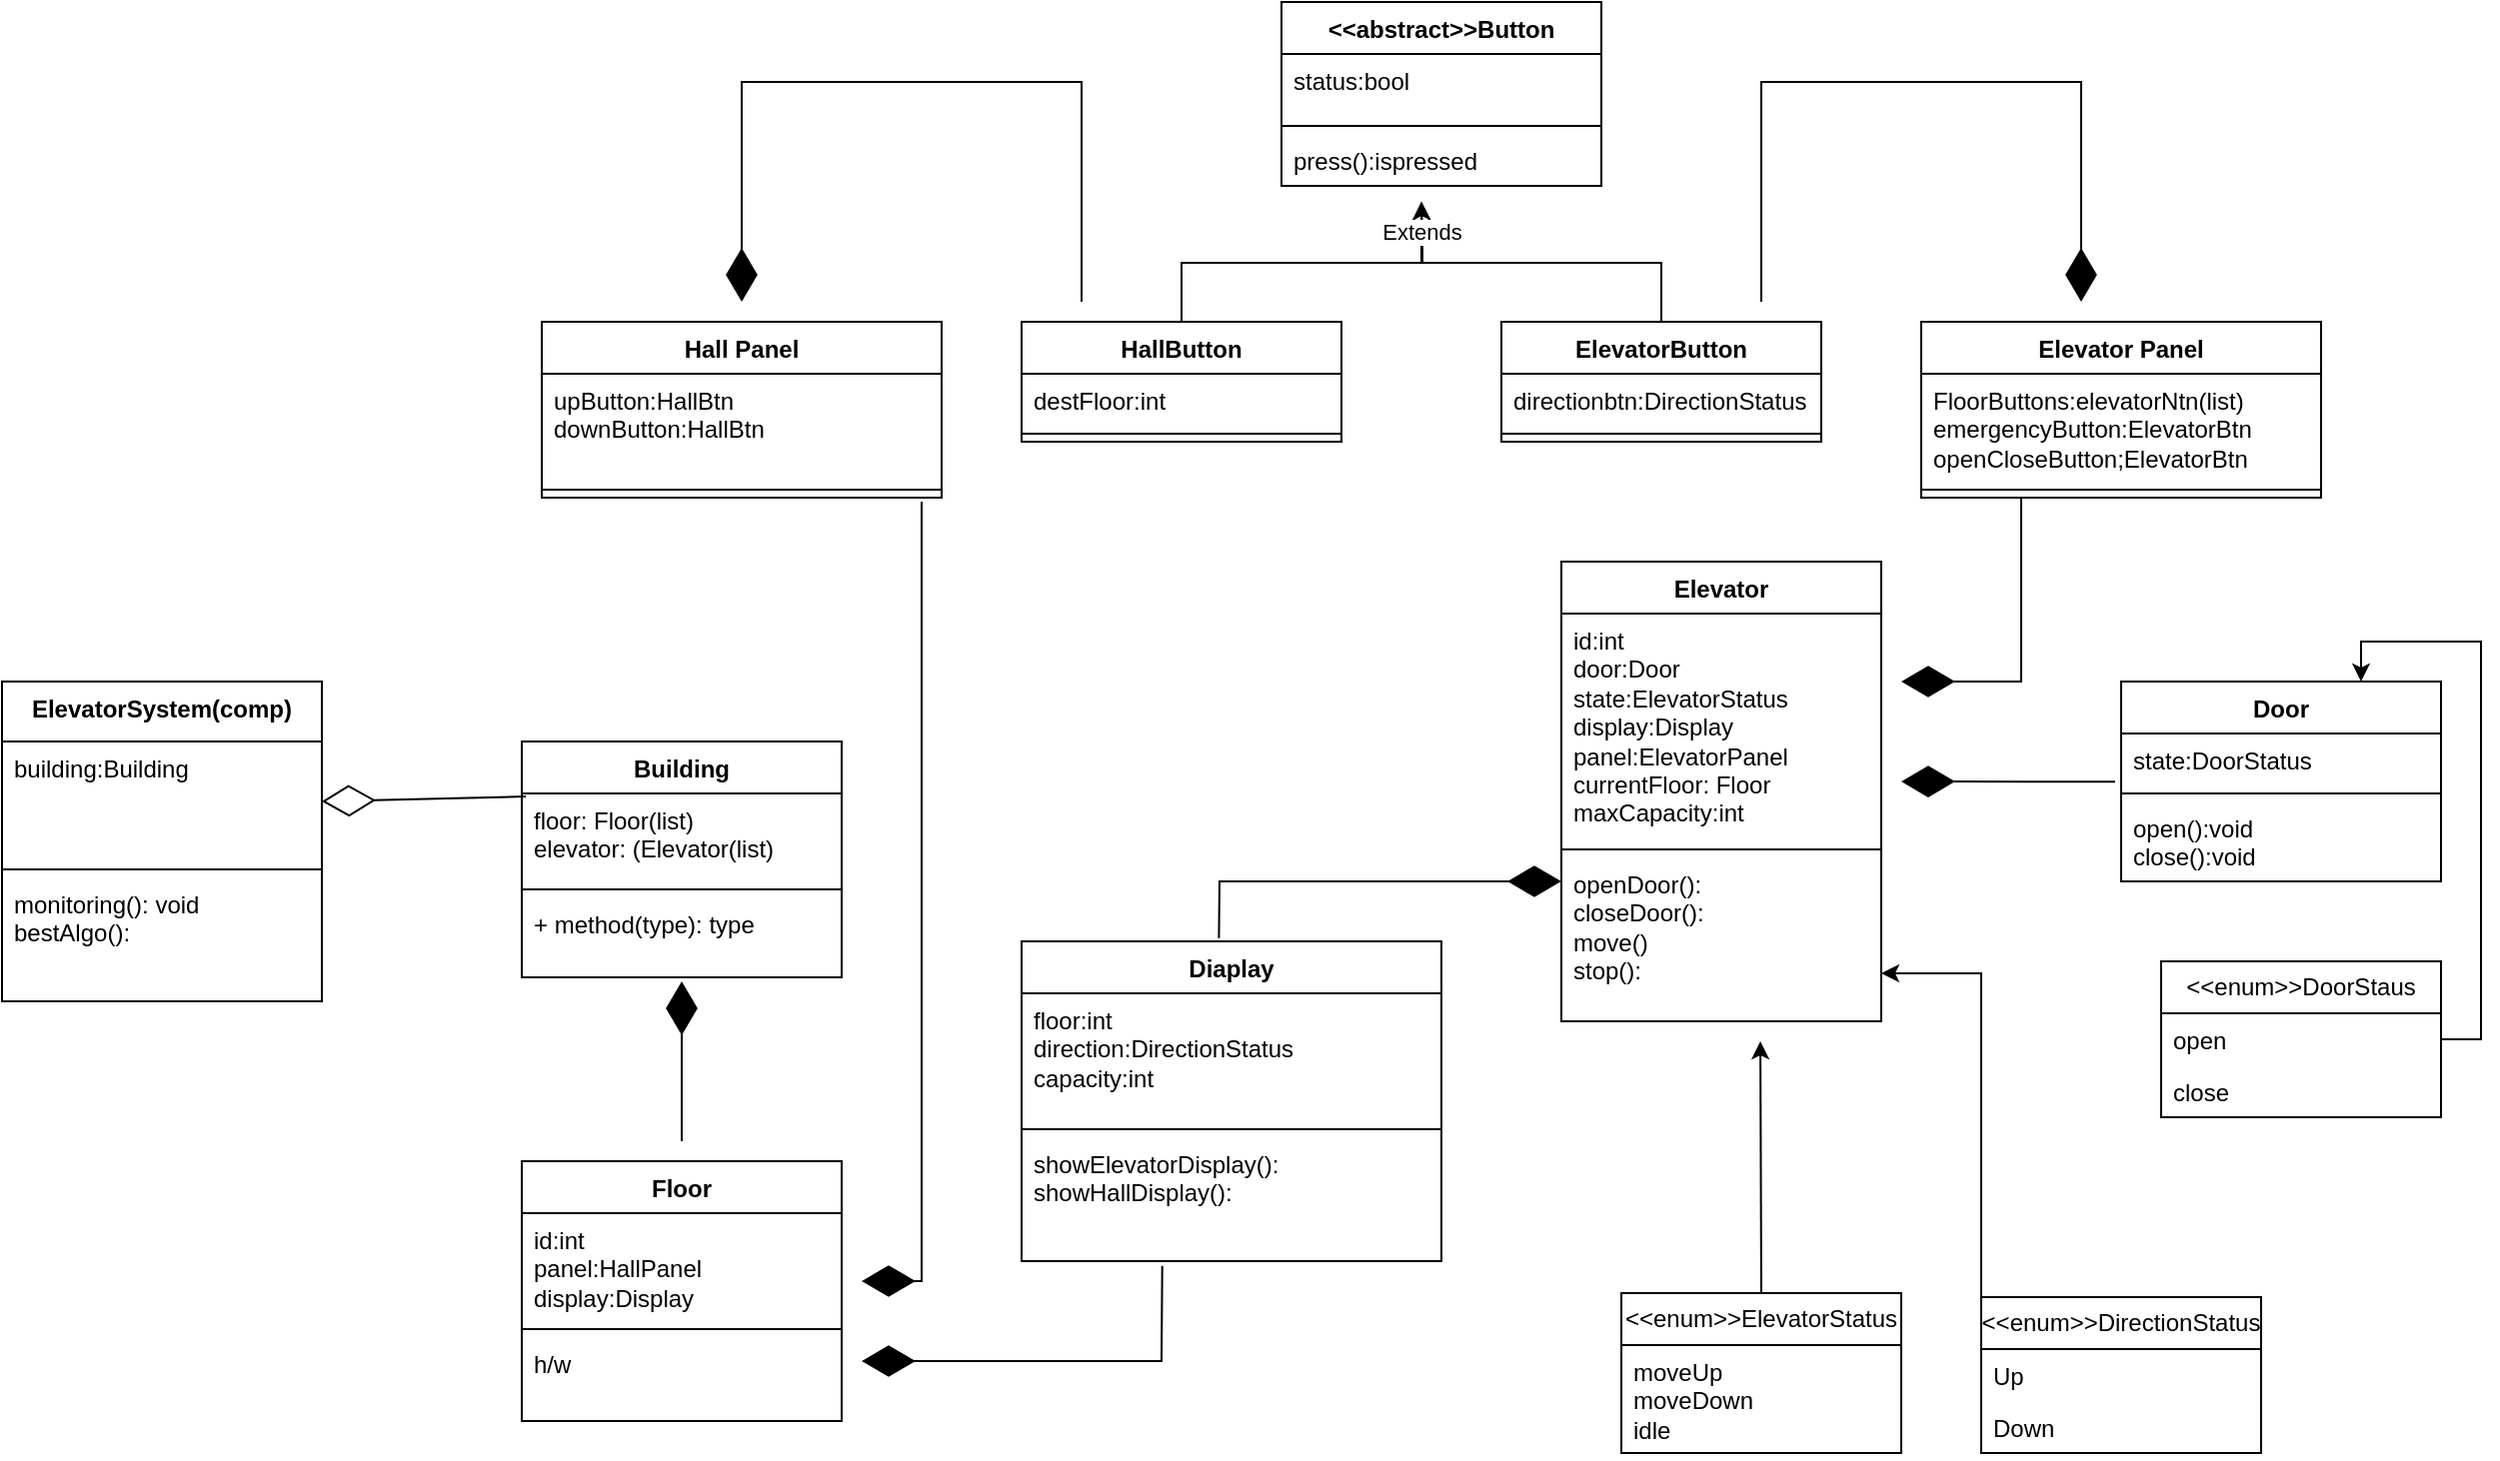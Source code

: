 <mxfile version="26.0.7">
  <diagram name="Page-1" id="D6YKMWx2ufXS45xz53ee">
    <mxGraphModel dx="2012" dy="1242" grid="1" gridSize="10" guides="1" tooltips="1" connect="1" arrows="1" fold="1" page="1" pageScale="1" pageWidth="850" pageHeight="1100" math="0" shadow="0">
      <root>
        <mxCell id="0" />
        <mxCell id="1" parent="0" />
        <mxCell id="-eGueH6JFsxDdruuyKQD-1" value="&amp;lt;&amp;lt;abstract&amp;gt;&amp;gt;Button&lt;div&gt;&lt;br&gt;&lt;/div&gt;" style="swimlane;fontStyle=1;align=center;verticalAlign=top;childLayout=stackLayout;horizontal=1;startSize=26;horizontalStack=0;resizeParent=1;resizeParentMax=0;resizeLast=0;collapsible=1;marginBottom=0;whiteSpace=wrap;html=1;" vertex="1" parent="1">
          <mxGeometry x="150" y="280" width="160" height="92" as="geometry" />
        </mxCell>
        <mxCell id="-eGueH6JFsxDdruuyKQD-2" value="status:bool" style="text;strokeColor=none;fillColor=none;align=left;verticalAlign=top;spacingLeft=4;spacingRight=4;overflow=hidden;rotatable=0;points=[[0,0.5],[1,0.5]];portConstraint=eastwest;whiteSpace=wrap;html=1;" vertex="1" parent="-eGueH6JFsxDdruuyKQD-1">
          <mxGeometry y="26" width="160" height="32" as="geometry" />
        </mxCell>
        <mxCell id="-eGueH6JFsxDdruuyKQD-3" value="" style="line;strokeWidth=1;fillColor=none;align=left;verticalAlign=middle;spacingTop=-1;spacingLeft=3;spacingRight=3;rotatable=0;labelPosition=right;points=[];portConstraint=eastwest;strokeColor=inherit;" vertex="1" parent="-eGueH6JFsxDdruuyKQD-1">
          <mxGeometry y="58" width="160" height="8" as="geometry" />
        </mxCell>
        <mxCell id="-eGueH6JFsxDdruuyKQD-4" value="press():ispressed&lt;div&gt;&lt;br&gt;&lt;/div&gt;" style="text;strokeColor=none;fillColor=none;align=left;verticalAlign=top;spacingLeft=4;spacingRight=4;overflow=hidden;rotatable=0;points=[[0,0.5],[1,0.5]];portConstraint=eastwest;whiteSpace=wrap;html=1;" vertex="1" parent="-eGueH6JFsxDdruuyKQD-1">
          <mxGeometry y="66" width="160" height="26" as="geometry" />
        </mxCell>
        <mxCell id="-eGueH6JFsxDdruuyKQD-13" style="edgeStyle=orthogonalEdgeStyle;rounded=0;orthogonalLoop=1;jettySize=auto;html=1;exitX=0.5;exitY=0;exitDx=0;exitDy=0;" edge="1" parent="1" source="-eGueH6JFsxDdruuyKQD-5">
          <mxGeometry relative="1" as="geometry">
            <mxPoint x="220" y="380" as="targetPoint" />
          </mxGeometry>
        </mxCell>
        <mxCell id="-eGueH6JFsxDdruuyKQD-5" value="HallButton" style="swimlane;fontStyle=1;align=center;verticalAlign=top;childLayout=stackLayout;horizontal=1;startSize=26;horizontalStack=0;resizeParent=1;resizeParentMax=0;resizeLast=0;collapsible=1;marginBottom=0;whiteSpace=wrap;html=1;" vertex="1" parent="1">
          <mxGeometry x="20" y="440" width="160" height="60" as="geometry" />
        </mxCell>
        <mxCell id="-eGueH6JFsxDdruuyKQD-6" value="destFloor:int" style="text;strokeColor=none;fillColor=none;align=left;verticalAlign=top;spacingLeft=4;spacingRight=4;overflow=hidden;rotatable=0;points=[[0,0.5],[1,0.5]];portConstraint=eastwest;whiteSpace=wrap;html=1;" vertex="1" parent="-eGueH6JFsxDdruuyKQD-5">
          <mxGeometry y="26" width="160" height="26" as="geometry" />
        </mxCell>
        <mxCell id="-eGueH6JFsxDdruuyKQD-7" value="" style="line;strokeWidth=1;fillColor=none;align=left;verticalAlign=middle;spacingTop=-1;spacingLeft=3;spacingRight=3;rotatable=0;labelPosition=right;points=[];portConstraint=eastwest;strokeColor=inherit;" vertex="1" parent="-eGueH6JFsxDdruuyKQD-5">
          <mxGeometry y="52" width="160" height="8" as="geometry" />
        </mxCell>
        <mxCell id="-eGueH6JFsxDdruuyKQD-14" style="edgeStyle=orthogonalEdgeStyle;rounded=0;orthogonalLoop=1;jettySize=auto;html=1;exitX=0.5;exitY=0;exitDx=0;exitDy=0;" edge="1" parent="1" source="-eGueH6JFsxDdruuyKQD-9">
          <mxGeometry relative="1" as="geometry">
            <mxPoint x="220" y="380" as="targetPoint" />
          </mxGeometry>
        </mxCell>
        <mxCell id="-eGueH6JFsxDdruuyKQD-9" value="ElevatorButton" style="swimlane;fontStyle=1;align=center;verticalAlign=top;childLayout=stackLayout;horizontal=1;startSize=26;horizontalStack=0;resizeParent=1;resizeParentMax=0;resizeLast=0;collapsible=1;marginBottom=0;whiteSpace=wrap;html=1;" vertex="1" parent="1">
          <mxGeometry x="260" y="440" width="160" height="60" as="geometry" />
        </mxCell>
        <mxCell id="-eGueH6JFsxDdruuyKQD-10" value="directionbtn:DirectionStatus" style="text;strokeColor=none;fillColor=none;align=left;verticalAlign=top;spacingLeft=4;spacingRight=4;overflow=hidden;rotatable=0;points=[[0,0.5],[1,0.5]];portConstraint=eastwest;whiteSpace=wrap;html=1;" vertex="1" parent="-eGueH6JFsxDdruuyKQD-9">
          <mxGeometry y="26" width="160" height="26" as="geometry" />
        </mxCell>
        <mxCell id="-eGueH6JFsxDdruuyKQD-11" value="" style="line;strokeWidth=1;fillColor=none;align=left;verticalAlign=middle;spacingTop=-1;spacingLeft=3;spacingRight=3;rotatable=0;labelPosition=right;points=[];portConstraint=eastwest;strokeColor=inherit;" vertex="1" parent="-eGueH6JFsxDdruuyKQD-9">
          <mxGeometry y="52" width="160" height="8" as="geometry" />
        </mxCell>
        <mxCell id="-eGueH6JFsxDdruuyKQD-15" value="Elevator Panel" style="swimlane;fontStyle=1;align=center;verticalAlign=top;childLayout=stackLayout;horizontal=1;startSize=26;horizontalStack=0;resizeParent=1;resizeParentMax=0;resizeLast=0;collapsible=1;marginBottom=0;whiteSpace=wrap;html=1;" vertex="1" parent="1">
          <mxGeometry x="470" y="440" width="200" height="88" as="geometry" />
        </mxCell>
        <mxCell id="-eGueH6JFsxDdruuyKQD-16" value="FloorButtons:elevatorNtn(list)&lt;div&gt;emergencyButton:ElevatorBtn&lt;/div&gt;&lt;div&gt;openCloseButton;ElevatorBtn&lt;/div&gt;" style="text;strokeColor=none;fillColor=none;align=left;verticalAlign=top;spacingLeft=4;spacingRight=4;overflow=hidden;rotatable=0;points=[[0,0.5],[1,0.5]];portConstraint=eastwest;whiteSpace=wrap;html=1;" vertex="1" parent="-eGueH6JFsxDdruuyKQD-15">
          <mxGeometry y="26" width="200" height="54" as="geometry" />
        </mxCell>
        <mxCell id="-eGueH6JFsxDdruuyKQD-17" value="" style="line;strokeWidth=1;fillColor=none;align=left;verticalAlign=middle;spacingTop=-1;spacingLeft=3;spacingRight=3;rotatable=0;labelPosition=right;points=[];portConstraint=eastwest;strokeColor=inherit;" vertex="1" parent="-eGueH6JFsxDdruuyKQD-15">
          <mxGeometry y="80" width="200" height="8" as="geometry" />
        </mxCell>
        <mxCell id="-eGueH6JFsxDdruuyKQD-19" value="Hall Panel" style="swimlane;fontStyle=1;align=center;verticalAlign=top;childLayout=stackLayout;horizontal=1;startSize=26;horizontalStack=0;resizeParent=1;resizeParentMax=0;resizeLast=0;collapsible=1;marginBottom=0;whiteSpace=wrap;html=1;" vertex="1" parent="1">
          <mxGeometry x="-220" y="440" width="200" height="88" as="geometry" />
        </mxCell>
        <mxCell id="-eGueH6JFsxDdruuyKQD-20" value="upButton:HallBtn&lt;div&gt;downButton:HallBtn&lt;/div&gt;" style="text;strokeColor=none;fillColor=none;align=left;verticalAlign=top;spacingLeft=4;spacingRight=4;overflow=hidden;rotatable=0;points=[[0,0.5],[1,0.5]];portConstraint=eastwest;whiteSpace=wrap;html=1;" vertex="1" parent="-eGueH6JFsxDdruuyKQD-19">
          <mxGeometry y="26" width="200" height="54" as="geometry" />
        </mxCell>
        <mxCell id="-eGueH6JFsxDdruuyKQD-21" value="" style="line;strokeWidth=1;fillColor=none;align=left;verticalAlign=middle;spacingTop=-1;spacingLeft=3;spacingRight=3;rotatable=0;labelPosition=right;points=[];portConstraint=eastwest;strokeColor=inherit;" vertex="1" parent="-eGueH6JFsxDdruuyKQD-19">
          <mxGeometry y="80" width="200" height="8" as="geometry" />
        </mxCell>
        <mxCell id="-eGueH6JFsxDdruuyKQD-23" value="Diaplay" style="swimlane;fontStyle=1;align=center;verticalAlign=top;childLayout=stackLayout;horizontal=1;startSize=26;horizontalStack=0;resizeParent=1;resizeParentMax=0;resizeLast=0;collapsible=1;marginBottom=0;whiteSpace=wrap;html=1;" vertex="1" parent="1">
          <mxGeometry x="20" y="750" width="210" height="160" as="geometry" />
        </mxCell>
        <mxCell id="-eGueH6JFsxDdruuyKQD-24" value="floor:int&lt;div&gt;direction:DirectionStatus&lt;/div&gt;&lt;div&gt;capacity:int&lt;/div&gt;" style="text;strokeColor=none;fillColor=none;align=left;verticalAlign=top;spacingLeft=4;spacingRight=4;overflow=hidden;rotatable=0;points=[[0,0.5],[1,0.5]];portConstraint=eastwest;whiteSpace=wrap;html=1;" vertex="1" parent="-eGueH6JFsxDdruuyKQD-23">
          <mxGeometry y="26" width="210" height="64" as="geometry" />
        </mxCell>
        <mxCell id="-eGueH6JFsxDdruuyKQD-25" value="" style="line;strokeWidth=1;fillColor=none;align=left;verticalAlign=middle;spacingTop=-1;spacingLeft=3;spacingRight=3;rotatable=0;labelPosition=right;points=[];portConstraint=eastwest;strokeColor=inherit;" vertex="1" parent="-eGueH6JFsxDdruuyKQD-23">
          <mxGeometry y="90" width="210" height="8" as="geometry" />
        </mxCell>
        <mxCell id="-eGueH6JFsxDdruuyKQD-26" value="showElevatorDisplay():&lt;div&gt;showHallDisplay():&lt;/div&gt;" style="text;strokeColor=none;fillColor=none;align=left;verticalAlign=top;spacingLeft=4;spacingRight=4;overflow=hidden;rotatable=0;points=[[0,0.5],[1,0.5]];portConstraint=eastwest;whiteSpace=wrap;html=1;" vertex="1" parent="-eGueH6JFsxDdruuyKQD-23">
          <mxGeometry y="98" width="210" height="62" as="geometry" />
        </mxCell>
        <mxCell id="-eGueH6JFsxDdruuyKQD-27" value="Door" style="swimlane;fontStyle=1;align=center;verticalAlign=top;childLayout=stackLayout;horizontal=1;startSize=26;horizontalStack=0;resizeParent=1;resizeParentMax=0;resizeLast=0;collapsible=1;marginBottom=0;whiteSpace=wrap;html=1;" vertex="1" parent="1">
          <mxGeometry x="570" y="620" width="160" height="100" as="geometry" />
        </mxCell>
        <mxCell id="-eGueH6JFsxDdruuyKQD-28" value="state:DoorStatus" style="text;strokeColor=none;fillColor=none;align=left;verticalAlign=top;spacingLeft=4;spacingRight=4;overflow=hidden;rotatable=0;points=[[0,0.5],[1,0.5]];portConstraint=eastwest;whiteSpace=wrap;html=1;" vertex="1" parent="-eGueH6JFsxDdruuyKQD-27">
          <mxGeometry y="26" width="160" height="26" as="geometry" />
        </mxCell>
        <mxCell id="-eGueH6JFsxDdruuyKQD-29" value="" style="line;strokeWidth=1;fillColor=none;align=left;verticalAlign=middle;spacingTop=-1;spacingLeft=3;spacingRight=3;rotatable=0;labelPosition=right;points=[];portConstraint=eastwest;strokeColor=inherit;" vertex="1" parent="-eGueH6JFsxDdruuyKQD-27">
          <mxGeometry y="52" width="160" height="8" as="geometry" />
        </mxCell>
        <mxCell id="-eGueH6JFsxDdruuyKQD-30" value="open():void&lt;div&gt;close():void&lt;/div&gt;" style="text;strokeColor=none;fillColor=none;align=left;verticalAlign=top;spacingLeft=4;spacingRight=4;overflow=hidden;rotatable=0;points=[[0,0.5],[1,0.5]];portConstraint=eastwest;whiteSpace=wrap;html=1;" vertex="1" parent="-eGueH6JFsxDdruuyKQD-27">
          <mxGeometry y="60" width="160" height="40" as="geometry" />
        </mxCell>
        <mxCell id="-eGueH6JFsxDdruuyKQD-31" value="Elevator" style="swimlane;fontStyle=1;align=center;verticalAlign=top;childLayout=stackLayout;horizontal=1;startSize=26;horizontalStack=0;resizeParent=1;resizeParentMax=0;resizeLast=0;collapsible=1;marginBottom=0;whiteSpace=wrap;html=1;" vertex="1" parent="1">
          <mxGeometry x="290" y="560" width="160" height="230" as="geometry" />
        </mxCell>
        <mxCell id="-eGueH6JFsxDdruuyKQD-69" value="" style="endArrow=diamondThin;endFill=1;endSize=24;html=1;rounded=0;exitX=0.25;exitY=1;exitDx=0;exitDy=0;" edge="1" parent="-eGueH6JFsxDdruuyKQD-31" source="-eGueH6JFsxDdruuyKQD-15">
          <mxGeometry width="160" relative="1" as="geometry">
            <mxPoint x="261.231" y="-20" as="sourcePoint" />
            <mxPoint x="170" y="60" as="targetPoint" />
            <Array as="points">
              <mxPoint x="230" y="60" />
            </Array>
          </mxGeometry>
        </mxCell>
        <mxCell id="-eGueH6JFsxDdruuyKQD-32" value="id:int&lt;div&gt;door:Door&lt;/div&gt;&lt;div&gt;state:ElevatorStatus&lt;/div&gt;&lt;div&gt;display:Display&lt;/div&gt;&lt;div&gt;panel:ElevatorPanel&lt;/div&gt;&lt;div&gt;currentFloor: Floor&lt;/div&gt;&lt;div&gt;maxCapacity:int&lt;/div&gt;" style="text;strokeColor=none;fillColor=none;align=left;verticalAlign=top;spacingLeft=4;spacingRight=4;overflow=hidden;rotatable=0;points=[[0,0.5],[1,0.5]];portConstraint=eastwest;whiteSpace=wrap;html=1;" vertex="1" parent="-eGueH6JFsxDdruuyKQD-31">
          <mxGeometry y="26" width="160" height="114" as="geometry" />
        </mxCell>
        <mxCell id="-eGueH6JFsxDdruuyKQD-73" value="" style="endArrow=diamondThin;endFill=1;endSize=24;html=1;rounded=0;exitX=-0.019;exitY=0.928;exitDx=0;exitDy=0;exitPerimeter=0;" edge="1" parent="-eGueH6JFsxDdruuyKQD-31" source="-eGueH6JFsxDdruuyKQD-28">
          <mxGeometry width="160" relative="1" as="geometry">
            <mxPoint x="20" y="110" as="sourcePoint" />
            <mxPoint x="170" y="110" as="targetPoint" />
          </mxGeometry>
        </mxCell>
        <mxCell id="-eGueH6JFsxDdruuyKQD-33" value="" style="line;strokeWidth=1;fillColor=none;align=left;verticalAlign=middle;spacingTop=-1;spacingLeft=3;spacingRight=3;rotatable=0;labelPosition=right;points=[];portConstraint=eastwest;strokeColor=inherit;" vertex="1" parent="-eGueH6JFsxDdruuyKQD-31">
          <mxGeometry y="140" width="160" height="8" as="geometry" />
        </mxCell>
        <mxCell id="-eGueH6JFsxDdruuyKQD-34" value="openDoor():&lt;div&gt;closeDoor():&lt;/div&gt;&lt;div&gt;move()&lt;/div&gt;&lt;div&gt;stop():&lt;/div&gt;" style="text;strokeColor=none;fillColor=none;align=left;verticalAlign=top;spacingLeft=4;spacingRight=4;overflow=hidden;rotatable=0;points=[[0,0.5],[1,0.5]];portConstraint=eastwest;whiteSpace=wrap;html=1;" vertex="1" parent="-eGueH6JFsxDdruuyKQD-31">
          <mxGeometry y="148" width="160" height="82" as="geometry" />
        </mxCell>
        <mxCell id="-eGueH6JFsxDdruuyKQD-39" value="Floor" style="swimlane;fontStyle=1;align=center;verticalAlign=top;childLayout=stackLayout;horizontal=1;startSize=26;horizontalStack=0;resizeParent=1;resizeParentMax=0;resizeLast=0;collapsible=1;marginBottom=0;whiteSpace=wrap;html=1;" vertex="1" parent="1">
          <mxGeometry x="-230" y="860" width="160" height="130" as="geometry" />
        </mxCell>
        <mxCell id="-eGueH6JFsxDdruuyKQD-40" value="id:int&lt;div&gt;panel:HallPanel&lt;/div&gt;&lt;div&gt;display:Display&lt;/div&gt;" style="text;strokeColor=none;fillColor=none;align=left;verticalAlign=top;spacingLeft=4;spacingRight=4;overflow=hidden;rotatable=0;points=[[0,0.5],[1,0.5]];portConstraint=eastwest;whiteSpace=wrap;html=1;" vertex="1" parent="-eGueH6JFsxDdruuyKQD-39">
          <mxGeometry y="26" width="160" height="54" as="geometry" />
        </mxCell>
        <mxCell id="-eGueH6JFsxDdruuyKQD-41" value="" style="line;strokeWidth=1;fillColor=none;align=left;verticalAlign=middle;spacingTop=-1;spacingLeft=3;spacingRight=3;rotatable=0;labelPosition=right;points=[];portConstraint=eastwest;strokeColor=inherit;" vertex="1" parent="-eGueH6JFsxDdruuyKQD-39">
          <mxGeometry y="80" width="160" height="8" as="geometry" />
        </mxCell>
        <mxCell id="-eGueH6JFsxDdruuyKQD-42" value="h/w" style="text;strokeColor=none;fillColor=none;align=left;verticalAlign=top;spacingLeft=4;spacingRight=4;overflow=hidden;rotatable=0;points=[[0,0.5],[1,0.5]];portConstraint=eastwest;whiteSpace=wrap;html=1;" vertex="1" parent="-eGueH6JFsxDdruuyKQD-39">
          <mxGeometry y="88" width="160" height="42" as="geometry" />
        </mxCell>
        <mxCell id="-eGueH6JFsxDdruuyKQD-43" value="Building" style="swimlane;fontStyle=1;align=center;verticalAlign=top;childLayout=stackLayout;horizontal=1;startSize=26;horizontalStack=0;resizeParent=1;resizeParentMax=0;resizeLast=0;collapsible=1;marginBottom=0;whiteSpace=wrap;html=1;" vertex="1" parent="1">
          <mxGeometry x="-230" y="650" width="160" height="118" as="geometry" />
        </mxCell>
        <mxCell id="-eGueH6JFsxDdruuyKQD-44" value="floor: Floor(list)&lt;div&gt;elevator: (Elevator(list)&lt;/div&gt;" style="text;strokeColor=none;fillColor=none;align=left;verticalAlign=top;spacingLeft=4;spacingRight=4;overflow=hidden;rotatable=0;points=[[0,0.5],[1,0.5]];portConstraint=eastwest;whiteSpace=wrap;html=1;" vertex="1" parent="-eGueH6JFsxDdruuyKQD-43">
          <mxGeometry y="26" width="160" height="44" as="geometry" />
        </mxCell>
        <mxCell id="-eGueH6JFsxDdruuyKQD-45" value="" style="line;strokeWidth=1;fillColor=none;align=left;verticalAlign=middle;spacingTop=-1;spacingLeft=3;spacingRight=3;rotatable=0;labelPosition=right;points=[];portConstraint=eastwest;strokeColor=inherit;" vertex="1" parent="-eGueH6JFsxDdruuyKQD-43">
          <mxGeometry y="70" width="160" height="8" as="geometry" />
        </mxCell>
        <mxCell id="-eGueH6JFsxDdruuyKQD-46" value="+ method(type): type" style="text;strokeColor=none;fillColor=none;align=left;verticalAlign=top;spacingLeft=4;spacingRight=4;overflow=hidden;rotatable=0;points=[[0,0.5],[1,0.5]];portConstraint=eastwest;whiteSpace=wrap;html=1;" vertex="1" parent="-eGueH6JFsxDdruuyKQD-43">
          <mxGeometry y="78" width="160" height="40" as="geometry" />
        </mxCell>
        <mxCell id="-eGueH6JFsxDdruuyKQD-79" style="edgeStyle=orthogonalEdgeStyle;rounded=0;orthogonalLoop=1;jettySize=auto;html=1;exitX=0.5;exitY=0;exitDx=0;exitDy=0;" edge="1" parent="1" source="-eGueH6JFsxDdruuyKQD-47">
          <mxGeometry relative="1" as="geometry">
            <mxPoint x="389.529" y="800" as="targetPoint" />
          </mxGeometry>
        </mxCell>
        <mxCell id="-eGueH6JFsxDdruuyKQD-47" value="&amp;lt;&amp;lt;enum&amp;gt;&amp;gt;ElevatorStatus" style="swimlane;fontStyle=0;childLayout=stackLayout;horizontal=1;startSize=26;fillColor=none;horizontalStack=0;resizeParent=1;resizeParentMax=0;resizeLast=0;collapsible=1;marginBottom=0;whiteSpace=wrap;html=1;" vertex="1" parent="1">
          <mxGeometry x="320" y="926" width="140" height="80" as="geometry" />
        </mxCell>
        <mxCell id="-eGueH6JFsxDdruuyKQD-49" value="moveUp&lt;div&gt;moveDown&lt;/div&gt;&lt;div&gt;idle&lt;/div&gt;" style="text;strokeColor=none;fillColor=none;align=left;verticalAlign=top;spacingLeft=4;spacingRight=4;overflow=hidden;rotatable=0;points=[[0,0.5],[1,0.5]];portConstraint=eastwest;whiteSpace=wrap;html=1;" vertex="1" parent="-eGueH6JFsxDdruuyKQD-47">
          <mxGeometry y="26" width="140" height="54" as="geometry" />
        </mxCell>
        <mxCell id="-eGueH6JFsxDdruuyKQD-51" value="&amp;lt;&amp;lt;enum&amp;gt;&amp;gt;DoorStaus" style="swimlane;fontStyle=0;childLayout=stackLayout;horizontal=1;startSize=26;fillColor=none;horizontalStack=0;resizeParent=1;resizeParentMax=0;resizeLast=0;collapsible=1;marginBottom=0;whiteSpace=wrap;html=1;" vertex="1" parent="1">
          <mxGeometry x="590" y="760" width="140" height="78" as="geometry" />
        </mxCell>
        <mxCell id="-eGueH6JFsxDdruuyKQD-52" value="open" style="text;strokeColor=none;fillColor=none;align=left;verticalAlign=top;spacingLeft=4;spacingRight=4;overflow=hidden;rotatable=0;points=[[0,0.5],[1,0.5]];portConstraint=eastwest;whiteSpace=wrap;html=1;" vertex="1" parent="-eGueH6JFsxDdruuyKQD-51">
          <mxGeometry y="26" width="140" height="26" as="geometry" />
        </mxCell>
        <mxCell id="-eGueH6JFsxDdruuyKQD-53" value="close" style="text;strokeColor=none;fillColor=none;align=left;verticalAlign=top;spacingLeft=4;spacingRight=4;overflow=hidden;rotatable=0;points=[[0,0.5],[1,0.5]];portConstraint=eastwest;whiteSpace=wrap;html=1;" vertex="1" parent="-eGueH6JFsxDdruuyKQD-51">
          <mxGeometry y="52" width="140" height="26" as="geometry" />
        </mxCell>
        <mxCell id="-eGueH6JFsxDdruuyKQD-55" value="&amp;lt;&amp;lt;enum&amp;gt;&amp;gt;DirectionStatus" style="swimlane;fontStyle=0;childLayout=stackLayout;horizontal=1;startSize=26;fillColor=none;horizontalStack=0;resizeParent=1;resizeParentMax=0;resizeLast=0;collapsible=1;marginBottom=0;whiteSpace=wrap;html=1;" vertex="1" parent="1">
          <mxGeometry x="500" y="928" width="140" height="78" as="geometry" />
        </mxCell>
        <mxCell id="-eGueH6JFsxDdruuyKQD-56" value="Up" style="text;strokeColor=none;fillColor=none;align=left;verticalAlign=top;spacingLeft=4;spacingRight=4;overflow=hidden;rotatable=0;points=[[0,0.5],[1,0.5]];portConstraint=eastwest;whiteSpace=wrap;html=1;" vertex="1" parent="-eGueH6JFsxDdruuyKQD-55">
          <mxGeometry y="26" width="140" height="26" as="geometry" />
        </mxCell>
        <mxCell id="-eGueH6JFsxDdruuyKQD-57" value="Down" style="text;strokeColor=none;fillColor=none;align=left;verticalAlign=top;spacingLeft=4;spacingRight=4;overflow=hidden;rotatable=0;points=[[0,0.5],[1,0.5]];portConstraint=eastwest;whiteSpace=wrap;html=1;" vertex="1" parent="-eGueH6JFsxDdruuyKQD-55">
          <mxGeometry y="52" width="140" height="26" as="geometry" />
        </mxCell>
        <mxCell id="-eGueH6JFsxDdruuyKQD-59" value="ElevatorSystem(comp)" style="swimlane;fontStyle=1;align=center;verticalAlign=top;childLayout=stackLayout;horizontal=1;startSize=30;horizontalStack=0;resizeParent=1;resizeParentMax=0;resizeLast=0;collapsible=1;marginBottom=0;whiteSpace=wrap;html=1;" vertex="1" parent="1">
          <mxGeometry x="-490" y="620" width="160" height="160" as="geometry" />
        </mxCell>
        <mxCell id="-eGueH6JFsxDdruuyKQD-60" value="building:Building" style="text;strokeColor=none;fillColor=none;align=left;verticalAlign=top;spacingLeft=4;spacingRight=4;overflow=hidden;rotatable=0;points=[[0,0.5],[1,0.5]];portConstraint=eastwest;whiteSpace=wrap;html=1;" vertex="1" parent="-eGueH6JFsxDdruuyKQD-59">
          <mxGeometry y="30" width="160" height="60" as="geometry" />
        </mxCell>
        <mxCell id="-eGueH6JFsxDdruuyKQD-61" value="" style="line;strokeWidth=1;fillColor=none;align=left;verticalAlign=middle;spacingTop=-1;spacingLeft=3;spacingRight=3;rotatable=0;labelPosition=right;points=[];portConstraint=eastwest;strokeColor=inherit;" vertex="1" parent="-eGueH6JFsxDdruuyKQD-59">
          <mxGeometry y="90" width="160" height="8" as="geometry" />
        </mxCell>
        <mxCell id="-eGueH6JFsxDdruuyKQD-62" value="monitoring(): void&lt;div&gt;bestAlgo():&lt;/div&gt;" style="text;strokeColor=none;fillColor=none;align=left;verticalAlign=top;spacingLeft=4;spacingRight=4;overflow=hidden;rotatable=0;points=[[0,0.5],[1,0.5]];portConstraint=eastwest;whiteSpace=wrap;html=1;" vertex="1" parent="-eGueH6JFsxDdruuyKQD-59">
          <mxGeometry y="98" width="160" height="62" as="geometry" />
        </mxCell>
        <mxCell id="-eGueH6JFsxDdruuyKQD-68" value="" style="endArrow=diamondThin;endFill=1;endSize=24;html=1;rounded=0;exitX=0.47;exitY=-0.01;exitDx=0;exitDy=0;exitPerimeter=0;" edge="1" parent="1" source="-eGueH6JFsxDdruuyKQD-23">
          <mxGeometry width="160" relative="1" as="geometry">
            <mxPoint x="130" y="720" as="sourcePoint" />
            <mxPoint x="290" y="720" as="targetPoint" />
            <Array as="points">
              <mxPoint x="119" y="720" />
            </Array>
          </mxGeometry>
        </mxCell>
        <mxCell id="-eGueH6JFsxDdruuyKQD-70" value="" style="endArrow=diamondThin;endFill=0;endSize=24;html=1;rounded=0;entryX=1;entryY=0.5;entryDx=0;entryDy=0;exitX=0.013;exitY=0.034;exitDx=0;exitDy=0;exitPerimeter=0;" edge="1" parent="1" source="-eGueH6JFsxDdruuyKQD-44" target="-eGueH6JFsxDdruuyKQD-60">
          <mxGeometry width="160" relative="1" as="geometry">
            <mxPoint x="-190" y="650" as="sourcePoint" />
            <mxPoint x="-30" y="650" as="targetPoint" />
          </mxGeometry>
        </mxCell>
        <mxCell id="-eGueH6JFsxDdruuyKQD-71" value="" style="endArrow=diamondThin;endFill=1;endSize=24;html=1;rounded=0;" edge="1" parent="1">
          <mxGeometry width="160" relative="1" as="geometry">
            <mxPoint x="-150" y="850" as="sourcePoint" />
            <mxPoint x="-150" y="770" as="targetPoint" />
          </mxGeometry>
        </mxCell>
        <mxCell id="-eGueH6JFsxDdruuyKQD-72" value="" style="endArrow=diamondThin;endFill=1;endSize=24;html=1;rounded=0;" edge="1" parent="1">
          <mxGeometry width="160" relative="1" as="geometry">
            <mxPoint x="-30" y="530" as="sourcePoint" />
            <mxPoint x="-60" y="920" as="targetPoint" />
            <Array as="points">
              <mxPoint x="-30" y="540" />
              <mxPoint x="-30" y="920" />
            </Array>
          </mxGeometry>
        </mxCell>
        <mxCell id="-eGueH6JFsxDdruuyKQD-74" value="" style="endArrow=diamondThin;endFill=1;endSize=24;html=1;rounded=0;exitX=0.335;exitY=1.039;exitDx=0;exitDy=0;exitPerimeter=0;" edge="1" parent="1" source="-eGueH6JFsxDdruuyKQD-26">
          <mxGeometry width="160" relative="1" as="geometry">
            <mxPoint x="90" y="920" as="sourcePoint" />
            <mxPoint x="-60" y="960" as="targetPoint" />
            <Array as="points">
              <mxPoint x="90" y="960" />
            </Array>
          </mxGeometry>
        </mxCell>
        <mxCell id="-eGueH6JFsxDdruuyKQD-76" value="" style="endArrow=diamondThin;endFill=1;endSize=24;html=1;rounded=0;" edge="1" parent="1">
          <mxGeometry width="160" relative="1" as="geometry">
            <mxPoint x="50" y="430" as="sourcePoint" />
            <mxPoint x="-120" y="430" as="targetPoint" />
            <Array as="points">
              <mxPoint x="50" y="320" />
              <mxPoint x="-120" y="320" />
            </Array>
          </mxGeometry>
        </mxCell>
        <mxCell id="-eGueH6JFsxDdruuyKQD-77" value="" style="endArrow=diamondThin;endFill=1;endSize=24;html=1;rounded=0;" edge="1" parent="1">
          <mxGeometry width="160" relative="1" as="geometry">
            <mxPoint x="390" y="430" as="sourcePoint" />
            <mxPoint x="550" y="430" as="targetPoint" />
            <Array as="points">
              <mxPoint x="390" y="320" />
              <mxPoint x="550" y="320" />
            </Array>
          </mxGeometry>
        </mxCell>
        <mxCell id="-eGueH6JFsxDdruuyKQD-78" style="edgeStyle=orthogonalEdgeStyle;rounded=0;orthogonalLoop=1;jettySize=auto;html=1;exitX=1;exitY=0.5;exitDx=0;exitDy=0;entryX=0.75;entryY=0;entryDx=0;entryDy=0;" edge="1" parent="1" source="-eGueH6JFsxDdruuyKQD-52" target="-eGueH6JFsxDdruuyKQD-27">
          <mxGeometry relative="1" as="geometry" />
        </mxCell>
        <mxCell id="-eGueH6JFsxDdruuyKQD-80" style="edgeStyle=orthogonalEdgeStyle;rounded=0;orthogonalLoop=1;jettySize=auto;html=1;exitX=0;exitY=0;exitDx=0;exitDy=0;entryX=1;entryY=0.707;entryDx=0;entryDy=0;entryPerimeter=0;" edge="1" parent="1" source="-eGueH6JFsxDdruuyKQD-55" target="-eGueH6JFsxDdruuyKQD-34">
          <mxGeometry relative="1" as="geometry" />
        </mxCell>
        <mxCell id="-eGueH6JFsxDdruuyKQD-81" value="Extends" style="endArrow=block;endSize=16;endFill=0;html=1;rounded=0;" edge="1" parent="1">
          <mxGeometry width="160" relative="1" as="geometry">
            <mxPoint x="220" y="410" as="sourcePoint" />
            <mxPoint x="220" y="380" as="targetPoint" />
          </mxGeometry>
        </mxCell>
      </root>
    </mxGraphModel>
  </diagram>
</mxfile>
